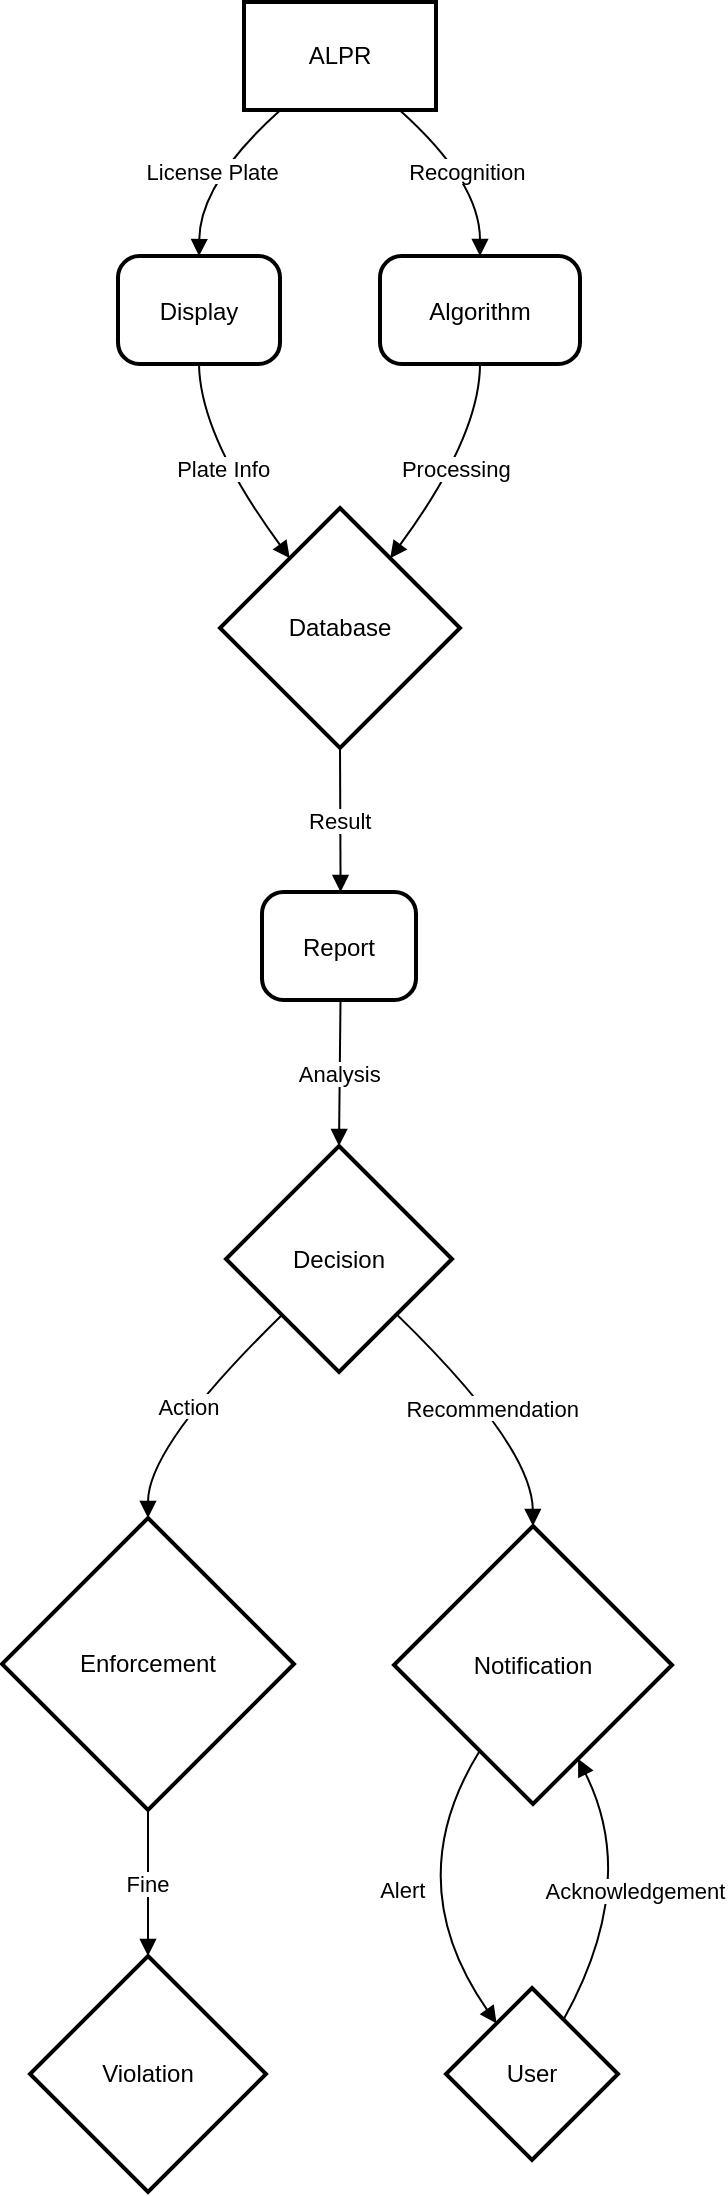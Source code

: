 <mxfile version="26.0.7">
  <diagram name="Page-1" id="kOXIVf2nudK1E1ZrAn3t">
    <mxGraphModel>
      <root>
        <mxCell id="0" />
        <mxCell id="1" parent="0" />
        <mxCell id="2" value="ALPR" style="whiteSpace=wrap;strokeWidth=2;" vertex="1" parent="1">
          <mxGeometry x="129" y="8" width="96" height="54" as="geometry" />
        </mxCell>
        <mxCell id="3" value="Display" style="rounded=1;arcSize=20;strokeWidth=2" vertex="1" parent="1">
          <mxGeometry x="66" y="135" width="81" height="54" as="geometry" />
        </mxCell>
        <mxCell id="4" value="Algorithm" style="rounded=1;arcSize=20;strokeWidth=2" vertex="1" parent="1">
          <mxGeometry x="197" y="135" width="100" height="54" as="geometry" />
        </mxCell>
        <mxCell id="5" value="Database" style="rhombus;strokeWidth=2;whiteSpace=wrap;" vertex="1" parent="1">
          <mxGeometry x="117" y="261" width="120" height="120" as="geometry" />
        </mxCell>
        <mxCell id="6" value="Report" style="rounded=1;arcSize=20;strokeWidth=2" vertex="1" parent="1">
          <mxGeometry x="138" y="453" width="77" height="54" as="geometry" />
        </mxCell>
        <mxCell id="7" value="Decision" style="rhombus;strokeWidth=2;whiteSpace=wrap;" vertex="1" parent="1">
          <mxGeometry x="120" y="580" width="113" height="113" as="geometry" />
        </mxCell>
        <mxCell id="8" value="Enforcement" style="rhombus;strokeWidth=2;whiteSpace=wrap;" vertex="1" parent="1">
          <mxGeometry x="8" y="766" width="146" height="146" as="geometry" />
        </mxCell>
        <mxCell id="9" value="Violation" style="rhombus;strokeWidth=2;whiteSpace=wrap;" vertex="1" parent="1">
          <mxGeometry x="22" y="985" width="118" height="118" as="geometry" />
        </mxCell>
        <mxCell id="10" value="Notification" style="rhombus;strokeWidth=2;whiteSpace=wrap;" vertex="1" parent="1">
          <mxGeometry x="204" y="770" width="139" height="139" as="geometry" />
        </mxCell>
        <mxCell id="11" value="User" style="rhombus;strokeWidth=2;whiteSpace=wrap;" vertex="1" parent="1">
          <mxGeometry x="230" y="1001" width="86" height="86" as="geometry" />
        </mxCell>
        <mxCell id="12" value="License Plate" style="curved=1;startArrow=none;endArrow=block;exitX=0.19;exitY=1;entryX=0.5;entryY=-0.01;" edge="1" parent="1" source="2" target="3">
          <mxGeometry relative="1" as="geometry">
            <Array as="points">
              <mxPoint x="107" y="98" />
            </Array>
          </mxGeometry>
        </mxCell>
        <mxCell id="13" value="Recognition" style="curved=1;startArrow=none;endArrow=block;exitX=0.81;exitY=1;entryX=0.5;entryY=-0.01;" edge="1" parent="1" source="2" target="4">
          <mxGeometry relative="1" as="geometry">
            <Array as="points">
              <mxPoint x="247" y="98" />
            </Array>
          </mxGeometry>
        </mxCell>
        <mxCell id="14" value="Plate Info" style="curved=1;startArrow=none;endArrow=block;exitX=0.5;exitY=0.99;entryX=0.14;entryY=0;" edge="1" parent="1" source="3" target="5">
          <mxGeometry relative="1" as="geometry">
            <Array as="points">
              <mxPoint x="107" y="225" />
            </Array>
          </mxGeometry>
        </mxCell>
        <mxCell id="15" value="Processing" style="curved=1;startArrow=none;endArrow=block;exitX=0.5;exitY=0.99;entryX=0.86;entryY=0;" edge="1" parent="1" source="4" target="5">
          <mxGeometry relative="1" as="geometry">
            <Array as="points">
              <mxPoint x="247" y="225" />
            </Array>
          </mxGeometry>
        </mxCell>
        <mxCell id="16" value="Result" style="curved=1;startArrow=none;endArrow=block;exitX=0.5;exitY=1;entryX=0.51;entryY=0.01;" edge="1" parent="1" source="5" target="6">
          <mxGeometry relative="1" as="geometry">
            <Array as="points" />
          </mxGeometry>
        </mxCell>
        <mxCell id="17" value="Analysis" style="curved=1;startArrow=none;endArrow=block;exitX=0.51;exitY=1.01;entryX=0.5;entryY=0;" edge="1" parent="1" source="6" target="7">
          <mxGeometry relative="1" as="geometry">
            <Array as="points" />
          </mxGeometry>
        </mxCell>
        <mxCell id="18" value="Action" style="curved=1;startArrow=none;endArrow=block;exitX=0;exitY=0.99;entryX=0.5;entryY=0;" edge="1" parent="1" source="7" target="8">
          <mxGeometry relative="1" as="geometry">
            <Array as="points">
              <mxPoint x="81" y="730" />
            </Array>
          </mxGeometry>
        </mxCell>
        <mxCell id="19" value="Fine" style="curved=1;startArrow=none;endArrow=block;exitX=0.5;exitY=1;entryX=0.5;entryY=0;" edge="1" parent="1" source="8" target="9">
          <mxGeometry relative="1" as="geometry">
            <Array as="points" />
          </mxGeometry>
        </mxCell>
        <mxCell id="20" value="Recommendation" style="curved=1;startArrow=none;endArrow=block;exitX=1.01;exitY=0.99;entryX=0.5;entryY=0;" edge="1" parent="1" source="7" target="10">
          <mxGeometry relative="1" as="geometry">
            <Array as="points">
              <mxPoint x="273" y="730" />
            </Array>
          </mxGeometry>
        </mxCell>
        <mxCell id="21" value="Alert" style="curved=1;startArrow=none;endArrow=block;exitX=0.19;exitY=1;entryX=0.15;entryY=0;" edge="1" parent="1" source="10" target="11">
          <mxGeometry relative="1" as="geometry">
            <Array as="points">
              <mxPoint x="206" y="948" />
            </Array>
          </mxGeometry>
        </mxCell>
        <mxCell id="22" value="Acknowledgement" style="curved=1;startArrow=none;endArrow=block;exitX=0.79;exitY=0;entryX=0.74;entryY=1;" edge="1" parent="1" source="11" target="10">
          <mxGeometry relative="1" as="geometry">
            <Array as="points">
              <mxPoint x="327" y="948" />
            </Array>
          </mxGeometry>
        </mxCell>
      </root>
    </mxGraphModel>
  </diagram>
</mxfile>
